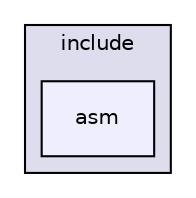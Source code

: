 digraph "src/include/asm" {
  compound=true
  node [ fontsize="10", fontname="Helvetica"];
  edge [ labelfontsize="10", labelfontname="Helvetica"];
  subgraph clusterdir_b0856f6b0d80ccb263b2f415c91f9e17 {
    graph [ bgcolor="#ddddee", pencolor="black", label="include" fontname="Helvetica", fontsize="10", URL="dir_b0856f6b0d80ccb263b2f415c91f9e17.html"]
  dir_22dec0a4a825e417fd48894bafe1d10f [shape=box, label="asm", style="filled", fillcolor="#eeeeff", pencolor="black", URL="dir_22dec0a4a825e417fd48894bafe1d10f.html"];
  }
}
